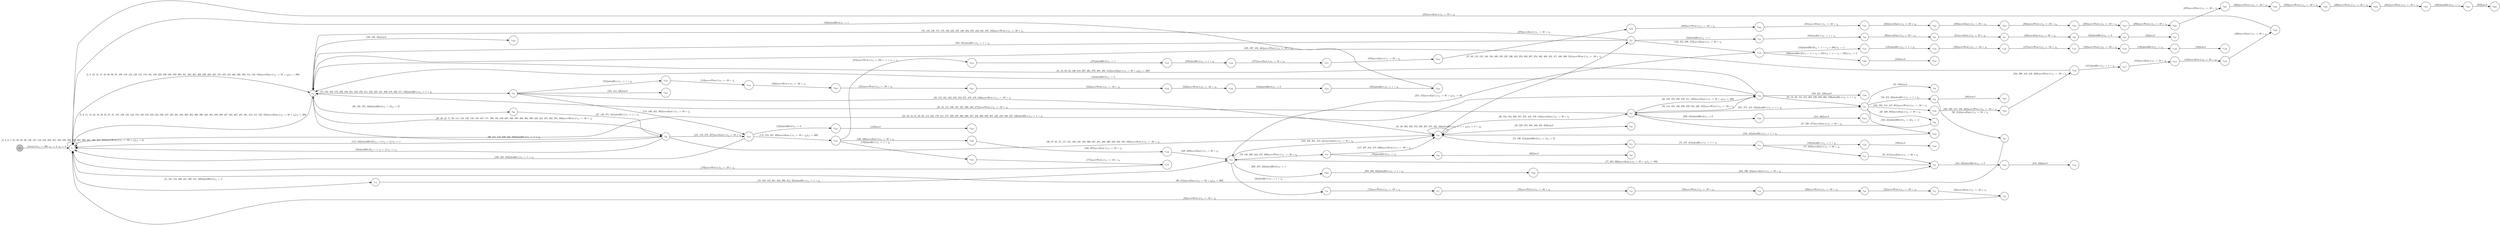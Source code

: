 digraph EFSM{
  graph [rankdir="LR", fontname="Latin Modern Math"];
  node [color="black", fillcolor="white", shape="circle", style="filled", fontname="Latin Modern Math"];
  edge [fontname="Latin Modern Math"];

  s0[fillcolor="gray", label=<s<sub>0</sub>>];
  s1[label=<s<sub>1</sub>>];
  s4[label=<s<sub>4</sub>>];
  s14[label=<s<sub>14</sub>>];
  s15[label=<s<sub>15</sub>>];
  s16[label=<s<sub>16</sub>>];
  s17[label=<s<sub>17</sub>>];
  s18[label=<s<sub>18</sub>>];
  s19[label=<s<sub>19</sub>>];
  s20[label=<s<sub>20</sub>>];
  s21[label=<s<sub>21</sub>>];
  s22[label=<s<sub>22</sub>>];
  s24[label=<s<sub>24</sub>>];
  s25[label=<s<sub>25</sub>>];
  s26[label=<s<sub>26</sub>>];
  s27[label=<s<sub>27</sub>>];
  s29[label=<s<sub>29</sub>>];
  s30[label=<s<sub>30</sub>>];
  s32[label=<s<sub>32</sub>>];
  s53[label=<s<sub>53</sub>>];
  s55[label=<s<sub>55</sub>>];
  s57[label=<s<sub>57</sub>>];
  s58[label=<s<sub>58</sub>>];
  s59[label=<s<sub>59</sub>>];
  s60[label=<s<sub>60</sub>>];
  s61[label=<s<sub>61</sub>>];
  s62[label=<s<sub>62</sub>>];
  s63[label=<s<sub>63</sub>>];
  s64[label=<s<sub>64</sub>>];
  s66[label=<s<sub>66</sub>>];
  s73[label=<s<sub>73</sub>>];
  s74[label=<s<sub>74</sub>>];
  s75[label=<s<sub>75</sub>>];
  s76[label=<s<sub>76</sub>>];
  s78[label=<s<sub>78</sub>>];
  s79[label=<s<sub>79</sub>>];
  s80[label=<s<sub>80</sub>>];
  s94[label=<s<sub>94</sub>>];
  s95[label=<s<sub>95</sub>>];
  s100[label=<s<sub>100</sub>>];
  s121[label=<s<sub>121</sub>>];
  s122[label=<s<sub>122</sub>>];
  s123[label=<s<sub>123</sub>>];
  s133[label=<s<sub>133</sub>>];
  s134[label=<s<sub>134</sub>>];
  s135[label=<s<sub>135</sub>>];
  s136[label=<s<sub>136</sub>>];
  s137[label=<s<sub>137</sub>>];
  s138[label=<s<sub>138</sub>>];
  s139[label=<s<sub>139</sub>>];
  s140[label=<s<sub>140</sub>>];
  s163[label=<s<sub>163</sub>>];
  s175[label=<s<sub>175</sub>>];
  s176[label=<s<sub>176</sub>>];
  s177[label=<s<sub>177</sub>>];
  s180[label=<s<sub>180</sub>>];
  s182[label=<s<sub>182</sub>>];
  s198[label=<s<sub>198</sub>>];
  s199[label=<s<sub>199</sub>>];
  s202[label=<s<sub>202</sub>>];
  s203[label=<s<sub>203</sub>>];
  s209[label=<s<sub>209</sub>>];
  s210[label=<s<sub>210</sub>>];
  s265[label=<s<sub>265</sub>>];
  s274[label=<s<sub>274</sub>>];
  s275[label=<s<sub>275</sub>>];
  s276[label=<s<sub>276</sub>>];
  s277[label=<s<sub>277</sub>>];
  s278[label=<s<sub>278</sub>>];
  s279[label=<s<sub>279</sub>>];
  s280[label=<s<sub>280</sub>>];
  s281[label=<s<sub>281</sub>>];
  s282[label=<s<sub>282</sub>>];
  s283[label=<s<sub>283</sub>>];
  s284[label=<s<sub>284</sub>>];
  s285[label=<s<sub>285</sub>>];
  s286[label=<s<sub>286</sub>>];
  s287[label=<s<sub>287</sub>>];
  s288[label=<s<sub>288</sub>>];
  s289[label=<s<sub>289</sub>>];
  s290[label=<s<sub>290</sub>>];
  s291[label=<s<sub>291</sub>>];
  s292[label=<s<sub>292</sub>>];
  s293[label=<s<sub>293</sub>>];
  s309[label=<s<sub>309</sub>>];
  s310[label=<s<sub>310</sub>>];
  s318[label=<s<sub>318</sub>>];
  s319[label=<s<sub>319</sub>>];
  s332[label=<s<sub>332</sub>>];
  s333[label=<s<sub>333</sub>>];
  s334[label=<s<sub>334</sub>>];
  s417[label=<s<sub>417</sub>>];
  s418[label=<s<sub>418</sub>>];
  s419[label=<s<sub>419</sub>>];
  s420[label=<s<sub>420</sub>>];
  s438[label=<s<sub>438</sub>>];
  s439[label=<s<sub>439</sub>>];
  s518[label=<s<sub>518</sub>>];
  s519[label=<s<sub>519</sub>>];
  s520[label=<s<sub>520</sub>>];
  s521[label=<s<sub>521</sub>>];
  s522[label=<s<sub>522</sub>>];
  s523[label=<s<sub>523</sub>>];
  s524[label=<s<sub>524</sub>>];
  s525[label=<s<sub>525</sub>>];

  s0->s1[label=<<i> [1]start:2/o<sub>1</sub> := 200, o<sub>2</sub> := 3, o<sub>3</sub> := 0</i>>];
  s15->s16[label=<<i> [16]alienHit:1/o<sub>1</sub> := 1 + i<sub>0</sub></i>>];
  s16->s17[label=<<i> [17]moveWest:1/o<sub>1</sub> := -50 + i<sub>0</sub></i>>];
  s17->s18[label=<<i> [18]moveWest:1/o<sub>1</sub> := -50 + i<sub>0</sub></i>>];
  s18->s19[label=<<i> [19]moveWest:1/o<sub>1</sub> := -50 + i<sub>0</sub></i>>];
  s19->s20[label=<<i> [20]moveWest:1/o<sub>1</sub> := -50 + i<sub>0</sub></i>>];
  s20->s21[label=<<i> [21]moveWest:1/o<sub>1</sub> := -50 + i<sub>0</sub></i>>];
  s21->s22[label=<<i> [22]moveWest:1/o<sub>1</sub> := -50 + i<sub>0</sub></i>>];
  s22->s1[label=<<i> [23]moveWest:1/o<sub>1</sub> := -50 + i<sub>0</sub></i>>];
  s25->s26[label=<<i> [26, 329, 376]moveEast:1/o<sub>1</sub> := 50 + i<sub>0</sub></i>>];
  s26->s27[label=<<i> [27, 330, 377]moveEast:1/o<sub>1</sub> := 50 + i<sub>0</sub></i>>];
  s30->s30[label=<<i> [31, 38, 302, 338, 372, 382, 387, 457, 501, 502]alienHit:1/o<sub>1</sub> := 1 + i<sub>0</sub>&#91;r<sub>2</sub> := 2 &times; i<sub>0</sub>&#93;</i>>];
  s30->s32[label=<<i> [32, 339, 373, 388, 446, 458, 503]win:0</i>>];
  s30->s27[label=<<i> [39, 104, 184, 208, 257, 374, 442, 476, 510]moveEast:1/o<sub>1</sub> := 50 + i<sub>0</sub></i>>];
  s27->s24[label=<<i> [40, 105, 185, 258, 378, 511, 538]moveEast:1/o<sub>1</sub> := 50 + i<sub>0</sub>&#91;r<sub>3</sub> := 300&#93;</i>>];
  s29->s1[label=<<i> [43]shieldHit:0&#91;r<sub>2</sub> &gt; 1, r<sub>2</sub> &gt; 1&#93;/o<sub>1</sub> := r<sub>2</sub></i>>];
  s24->s4[label=<<i> [41, 45, 65, 84, 106, 218, 267, 361, 379, 408, 490, 512]moveEast:1/o<sub>1</sub> := 50 + i<sub>0</sub>&#91;r<sub>3</sub> := 300&#93;</i>>];
  s4->s1[label=<<i> [5, 9, 11, 13, 46, 48, 50, 85, 87, 91, 107, 109, 125, 142, 152, 188, 219, 222, 224, 228, 247, 249, 261, 268, 362, 364, 368, 390, 402, 404, 406, 409, 427, 465, 467, 485, 491, 513, 515, 533, 535]moveEast:1/o<sub>1</sub> := 50 + i<sub>0</sub>&#91;r<sub>3</sub> := 300&#93;</i>>];
  s25->s53[label=<<i> [53, 540]win:0</i>>];
  s24->s4[label=<<i> [54]shieldHit:0/o<sub>1</sub> := 2</i>>];
  s4->s55[label=<<i> [55, 154, 162, 173, 230, 234, 251, 352, 370, 411, 425, 435, 451, 469, 478, 493, 517, 529]alienHit:1/o<sub>1</sub> := 1 + i<sub>0</sub></i>>];
  s30->s57[label=<<i> [57, 69, 118, 132, 148, 156, 169, 192, 232, 236, 245, 253, 303, 307, 354, 383, 400, 433, 471, 480, 506, 531]moveWest:1/o<sub>1</sub> := -50 + i<sub>0</sub></i>>];
  s57->s58[label=<<i> [58]shieldHit:0/o<sub>1</sub> := 1</i>>];
  s58->s59[label=<<i> [59]alienHit:1/o<sub>1</sub> := 1 + i<sub>0</sub></i>>];
  s59->s60[label=<<i> [60]moveEast:1/o<sub>1</sub> := 50 + i<sub>0</sub></i>>];
  s60->s61[label=<<i> [61]moveEast:1/o<sub>1</sub> := 50 + i<sub>0</sub></i>>];
  s61->s62[label=<<i> [62]moveEast:1/o<sub>1</sub> := 50 + i<sub>0</sub></i>>];
  s62->s63[label=<<i> [63]shieldHit:0/o<sub>1</sub> := 0</i>>];
  s63->s64[label=<<i> [64]lose:0</i>>];
  s74->s75[label=<<i> [75, 316]moveEast:1/o<sub>1</sub> := 50 + i<sub>0</sub></i>>];
  s75->s76[label=<<i> [76, 317]moveEast:1/o<sub>1</sub> := 50 + i<sub>0</sub></i>>];
  s76->s15[label=<<i> [77, 205, 300]moveEast:1/o<sub>1</sub> := 50 + i<sub>0</sub>&#91;r<sub>3</sub> := 300&#93;</i>>];
  s15->s78[label=<<i> [78, 146, 206, 243, 474, 499]moveWest:1/o<sub>1</sub> := -50 + i<sub>0</sub></i>>];
  s78->s79[label=<<i> [79]shieldHit:0/o<sub>1</sub> := r<sub>2</sub></i>>];
  s79->s80[label=<<i> [80]lose:0</i>>];
  s94->s95[label=<<i> [95, 214]moveEast:1/o<sub>1</sub> := 50 + i<sub>0</sub></i>>];
  s95->s1[label=<<i> [96, 215]moveEast:1/o<sub>1</sub> := 50 + i<sub>0</sub>&#91;r<sub>3</sub> := 300&#93;</i>>];
  s29->s1[label=<<i> [112, 342]shieldHit:0&#91;!(r<sub>2</sub> &gt; 1&or;r<sub>2</sub> &gt; 1)&#93;/o<sub>1</sub> := 1</i>>];
  s4->s29[label=<<i> [29, 36, 42, 71, 98, 111, 116, 120, 150, 158, 167, 171, 190, 194, 238, 305, 336, 356, 380, 385, 398, 423, 431, 455, 482, 504, 508]moveWest:1/o<sub>1</sub> := -50 + i<sub>0</sub></i>>];
  s29->s121[label=<<i> [121, 159, 272, 357]moveEast:1/o<sub>1</sub> := 50 + i<sub>0</sub></i>>];
  s121->s122[label=<<i> [122]shieldHit:0/o<sub>1</sub> := 0</i>>];
  s122->s123[label=<<i> [123]lose:0</i>>];
  s4->s66[label=<<i> [66, 129, 270, 340]shieldHit:0/o<sub>1</sub> := 2&#91;r<sub>2</sub> := 0&#93;</i>>];
  s133->s134[label=<<i> [134]shieldHit:0&#91;r<sub>3</sub> + -1 &times; r<sub>2</sub> &gt; 294&#93;/o<sub>1</sub> := 1</i>>];
  s134->s135[label=<<i> [135]alienHit:1/o<sub>1</sub> := 1 + i<sub>0</sub></i>>];
  s135->s136[label=<<i> [136]moveWest:1/o<sub>1</sub> := -50 + i<sub>0</sub></i>>];
  s136->s137[label=<<i> [137]moveWest:1/o<sub>1</sub> := -50 + i<sub>0</sub></i>>];
  s137->s138[label=<<i> [138]moveWest:1/o<sub>1</sub> := -50 + i<sub>0</sub></i>>];
  s138->s139[label=<<i> [139]shieldHit:0/o<sub>1</sub> := r<sub>2</sub></i>>];
  s139->s140[label=<<i> [140]lose:0</i>>];
  s175->s176[label=<<i> [176]alienHit:1/o<sub>1</sub> := 1 + i<sub>0</sub></i>>];
  s176->s177[label=<<i> [177]moveWest:1/o<sub>1</sub> := -50 + i<sub>0</sub></i>>];
  s177->s1[label=<<i> [178]moveWest:1/o<sub>1</sub> := -50 + i<sub>0</sub></i>>];
  s1->s24[label=<<i> [24, 33, 44, 51, 83, 92, 113, 164, 179, 211, 217, 220, 225, 262, 266, 327, 343, 360, 392, 407, 428, 459, 489, 527, 536]alienHit:1/o<sub>1</sub> := 1 + i<sub>0</sub></i>>];
  s25->s182[label=<<i> [182, 444]shieldHit:0/o<sub>1</sub> := 2&#91;r<sub>2</sub> := 1&#93;</i>>];
  s182->s30[label=<<i> [183, 445]alienHit:1/o<sub>1</sub> := 1 + i<sub>0</sub></i>>];
  s57->s4[label=<<i> [70, 119, 149, 157, 170, 193, 233, 237, 246, 304, 355, 434, 481, 507, 532]moveWest:1/o<sub>1</sub> := -50 + i<sub>0</sub></i>>];
  s74->s198[label=<<i> [198]alienHit:1/o<sub>1</sub> := 1 + i<sub>0</sub></i>>];
  s198->s199[label=<<i> [199]win:0</i>>];
  s27->s209[label=<<i> [209, 345]shieldHit:0/o<sub>1</sub> := 0</i>>];
  s209->s210[label=<<i> [210, 346]lose:0</i>>];
  s25->s94[label=<<i> [94, 213, 264]alienHit:1/o<sub>1</sub> := 1 + i<sub>0</sub></i>>];
  s24->s180[label=<<i> [180, 221, 528]win:0</i>>];
  s4->s100[label=<<i> [100, 240, 484]win:0</i>>];
  s133->s15[label=<<i> [255, 473]moveEast:1/o<sub>1</sub> := 50 + i<sub>0</sub>&#91;r<sub>3</sub> := 50&#93;</i>>];
  s15->s30[label=<<i> [103, 256, 301, 313, 441]moveEast:1/o<sub>1</sub> := 50 + i<sub>0</sub></i>>];
  s24->s27[label=<<i> [34, 114, 165, 186, 226, 259, 344, 429, 537]moveWest:1/o<sub>1</sub> := -50 + i<sub>0</sub></i>>];
  s27->s4[label=<<i> [28, 35, 115, 166, 187, 227, 260, 430, 477]moveWest:1/o<sub>1</sub> := -50 + i<sub>0</sub></i>>];
  s24->s25[label=<<i> [25, 52, 93, 181, 212, 263, 328, 393, 460, 539]alienHit:1/o<sub>1</sub> := 1 + i<sub>0</sub></i>>];
  s94->s265[label=<<i> [265]win:0</i>>];
  s66->s29[label=<<i> [67, 130, 271, 341]alienHit:1/o<sub>1</sub> := 1 + i<sub>0</sub></i>>];
  s175->s274[label=<<i> [274]moveWest:1/o<sub>1</sub> := 250 + -1 &times; r<sub>3</sub> + i<sub>0</sub></i>>];
  s274->s275[label=<<i> [275]shieldHit:0/o<sub>1</sub> := 1</i>>];
  s275->s276[label=<<i> [276]alienHit:1/o<sub>1</sub> := 1 + i<sub>0</sub></i>>];
  s276->s277[label=<<i> [277]moveEast:1/o<sub>1</sub> := 50 + i<sub>0</sub></i>>];
  s277->s278[label=<<i> [278]moveEast:1/o<sub>1</sub> := 50 + i<sub>0</sub></i>>];
  s278->s279[label=<<i> [279]moveEast:1/o<sub>1</sub> := 50 + i<sub>0</sub></i>>];
  s279->s280[label=<<i> [280]moveWest:1/o<sub>1</sub> := -50 + i<sub>0</sub></i>>];
  s280->s281[label=<<i> [281]moveWest:1/o<sub>1</sub> := -50 + i<sub>0</sub></i>>];
  s281->s282[label=<<i> [282]moveEast:1/o<sub>1</sub> := 50 + i<sub>0</sub></i>>];
  s282->s283[label=<<i> [283]moveEast:1/o<sub>1</sub> := 50 + i<sub>0</sub></i>>];
  s283->s284[label=<<i> [284]moveWest:1/o<sub>1</sub> := -50 + i<sub>0</sub></i>>];
  s284->s285[label=<<i> [285]moveWest:1/o<sub>1</sub> := -50 + i<sub>0</sub></i>>];
  s285->s286[label=<<i> [286]moveWest:1/o<sub>1</sub> := -50 + i<sub>0</sub></i>>];
  s286->s287[label=<<i> [287]moveWest:1/o<sub>1</sub> := -50 + i<sub>0</sub></i>>];
  s287->s288[label=<<i> [288]moveWest:1/o<sub>1</sub> := -50 + i<sub>0</sub></i>>];
  s288->s289[label=<<i> [289]moveWest:1/o<sub>1</sub> := -50 + i<sub>0</sub></i>>];
  s289->s290[label=<<i> [290]moveWest:1/o<sub>1</sub> := -50 + i<sub>0</sub></i>>];
  s290->s291[label=<<i> [291]moveWest:1/o<sub>1</sub> := -50 + i<sub>0</sub></i>>];
  s291->s292[label=<<i> [292]shieldHit:0/o<sub>1</sub> := r<sub>2</sub></i>>];
  s292->s293[label=<<i> [293]lose:0</i>>];
  s57->s133[label=<<i> [133, 254, 308, 472]moveEast:1/o<sub>1</sub> := 50 + i<sub>0</sub></i>>];
  s133->s309[label=<<i> [309]shieldHit:0&#91;!(r<sub>3</sub> + -1 &times; r<sub>2</sub> &gt; 294&or;r<sub>3</sub> + -1 &times; r<sub>2</sub> &gt; 294)&#93;/o<sub>1</sub> := 0</i>>];
  s309->s310[label=<<i> [310]lose:0</i>>];
  s1->s14[label=<<i> [14, 101, 144, 200, 241, 295, 311, 320]shieldHit:0/o<sub>1</sub> := 2</i>>];
  s14->s15[label=<<i> [15, 102, 145, 201, 242, 296, 312, 321]alienHit:1/o<sub>1</sub> := 1 + i<sub>0</sub></i>>];
  s30->s73[label=<<i> [73, 196, 314]shieldHit:0/o<sub>1</sub> := 1&#91;r<sub>2</sub> := 0&#93;</i>>];
  s73->s74[label=<<i> [74, 197, 315]alienHit:1/o<sub>1</sub> := 1 + i<sub>0</sub></i>>];
  s76->s318[label=<<i> [318, 325]shieldHit:0/o<sub>1</sub> := 0</i>>];
  s318->s319[label=<<i> [319, 326]lose:0</i>>];
  s15->s202[label=<<i> [202, 297, 322]shieldHit:0/o<sub>1</sub> := 1</i>>];
  s202->s203[label=<<i> [203, 298, 323]alienHit:1/o<sub>1</sub> := 1 + i<sub>0</sub></i>>];
  s203->s76[label=<<i> [204, 299, 324]moveEast:1/o<sub>1</sub> := 50 + i<sub>0</sub></i>>];
  s25->s332[label=<<i> [332, 394, 414, 447, 461]moveWest:1/o<sub>1</sub> := -50 + i<sub>0</sub></i>>];
  s332->s333[label=<<i> [333, 395, 415, 448, 462]moveWest:1/o<sub>1</sub> := -50 + i<sub>0</sub></i>>];
  s333->s334[label=<<i> [334, 396, 416, 449, 463]moveWest:1/o<sub>1</sub> := -50 + i<sub>0</sub></i>>];
  s121->s1[label=<<i> [160, 358, 453]alienHit:1/o<sub>1</sub> := 1 + i<sub>0</sub></i>>];
  s1->s1[label=<<i> [2, 3, 6, 7, 81, 82, 88, 89, 126, 127, 143, 216, 294, 347, 348, 349, 350, 359, 365, 366, 391, 486, 487, 488]moveWest:1/o<sub>1</sub> := -50 + i<sub>0</sub>&#91;r<sub>2</sub> := 0&#93;</i>>];
  s57->s4[label=<<i> [384, 401]alienHit:1/o<sub>1</sub> := 1 + i<sub>0</sub></i>>];
  s55->s163[label=<<i> [163, 412, 426]win:0</i>>];
  s27->s25[label=<<i> [331, 375, 413, 443]alienHit:1/o<sub>1</sub> := 1 + i<sub>0</sub></i>>];
  s334->s417[label=<<i> [417]alienHit:1/o<sub>1</sub> := 1 + i<sub>0</sub></i>>];
  s417->s418[label=<<i> [418]moveEast:1/o<sub>1</sub> := 50 + i<sub>0</sub></i>>];
  s418->s419[label=<<i> [419]moveEast:1/o<sub>1</sub> := 50 + i<sub>0</sub></i>>];
  s419->s420[label=<<i> [420]moveEast:1/o<sub>1</sub> := 50 + i<sub>0</sub></i>>];
  s420->s1[label=<<i> [421]moveEast:1/o<sub>1</sub> := 50 + i<sub>0</sub></i>>];
  s1->s4[label=<<i> [4, 8, 10, 12, 47, 49, 86, 90, 97, 108, 110, 124, 128, 141, 153, 161, 189, 223, 229, 248, 250, 269, 351, 363, 367, 369, 389, 403, 405, 410, 422, 454, 466, 468, 492, 514, 516, 534]moveEast:1/o<sub>1</sub> := 50 + i<sub>0</sub>&#91;r<sub>3</sub> := 300&#93;</i>>];
  s175->s438[label=<<i> [438, 496]moveEast:1/o<sub>1</sub> := 50 + i<sub>0</sub></i>>];
  s438->s439[label=<<i> [439, 497]moveEast:1/o<sub>1</sub> := 50 + i<sub>0</sub></i>>];
  s439->s15[label=<<i> [440, 498]moveEast:1/o<sub>1</sub> := 50 + i<sub>0</sub></i>>];
  s29->s30[label=<<i> [30, 37, 68, 72, 117, 131, 168, 191, 195, 306, 337, 381, 386, 399, 432, 456, 505, 509]moveWest:1/o<sub>1</sub> := -50 + i<sub>0</sub></i>>];
  s334->s4[label=<<i> [335, 397, 450, 464]moveWest:1/o<sub>1</sub> := -50 + i<sub>0</sub></i>>];
  s78->s30[label=<<i> [147, 207, 244, 475, 500]moveWest:1/o<sub>1</sub> := -50 + i<sub>0</sub></i>>];
  s55->s30[label=<<i> [56, 155, 231, 235, 252, 353, 371, 470, 479, 530]moveWest:1/o<sub>1</sub> := -50 + i<sub>0</sub></i>>];
  s29->s4[label=<<i> [99, 151, 172, 239, 424, 483]alienHit:1/o<sub>1</sub> := 1 + i<sub>0</sub></i>>];
  s55->s121[label=<<i> [174, 436, 452, 494]moveEast:1/o<sub>1</sub> := 50 + i<sub>0</sub></i>>];
  s121->s175[label=<<i> [175, 273, 437, 495]moveEast:1/o<sub>1</sub> := 50 + i<sub>0</sub>&#91;r<sub>3</sub> := 300&#93;</i>>];
  s55->s518[label=<<i> [518]alienHit:1/o<sub>1</sub> := 1 + i<sub>0</sub></i>>];
  s518->s519[label=<<i> [519]moveWest:1/o<sub>1</sub> := -50 + i<sub>0</sub></i>>];
  s519->s520[label=<<i> [520]moveWest:1/o<sub>1</sub> := -50 + i<sub>0</sub></i>>];
  s520->s521[label=<<i> [521]moveWest:1/o<sub>1</sub> := -50 + i<sub>0</sub></i>>];
  s521->s522[label=<<i> [522]moveWest:1/o<sub>1</sub> := -50 + i<sub>0</sub></i>>];
  s522->s523[label=<<i> [523]moveWest:1/o<sub>1</sub> := -50 + i<sub>0</sub></i>>];
  s523->s524[label=<<i> [524]shieldHit:0/o<sub>1</sub> := 2</i>>];
  s524->s525[label=<<i> [525]alienHit:1/o<sub>1</sub> := 1 + i<sub>0</sub></i>>];
  s525->s1[label=<<i> [526]shieldHit:0/o<sub>1</sub> := 1</i>>];
}